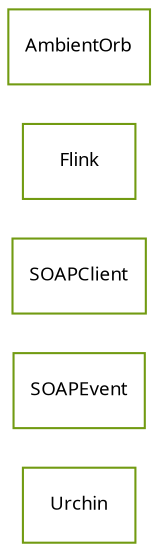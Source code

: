 strict digraph class_diagram {
  rankdir=LR;
  TypeUrchin[
    label="Urchin",
    URL="Urchin.html",
    tooltip="com.sekati.services.Urchin",
    fontname="Verdana",
    fontsize="9"
    color="#729b12"
    shape="record"
  ];
  TypeSOAPEvent[
    label="SOAPEvent",
    URL="SOAPEvent.html",
    tooltip="com.sekati.services.SOAPEvent",
    fontname="Verdana",
    fontsize="9"
    color="#729b12"
    shape="record"
  ];
  TypeSOAPClient[
    label="SOAPClient",
    URL="SOAPClient.html",
    tooltip="com.sekati.services.SOAPClient",
    fontname="Verdana",
    fontsize="9"
    color="#729b12"
    shape="record"
  ];
  TypeFlink[
    label="Flink",
    URL="Flink.html",
    tooltip="com.sekati.services.Flink",
    fontname="Verdana",
    fontsize="9"
    color="#729b12"
    shape="record"
  ];
  TypeAmbientOrb[
    label="AmbientOrb",
    URL="AmbientOrb.html",
    tooltip="com.sekati.services.AmbientOrb",
    fontname="Verdana",
    fontsize="9"
    color="#729b12"
    shape="record"
  ];
}
